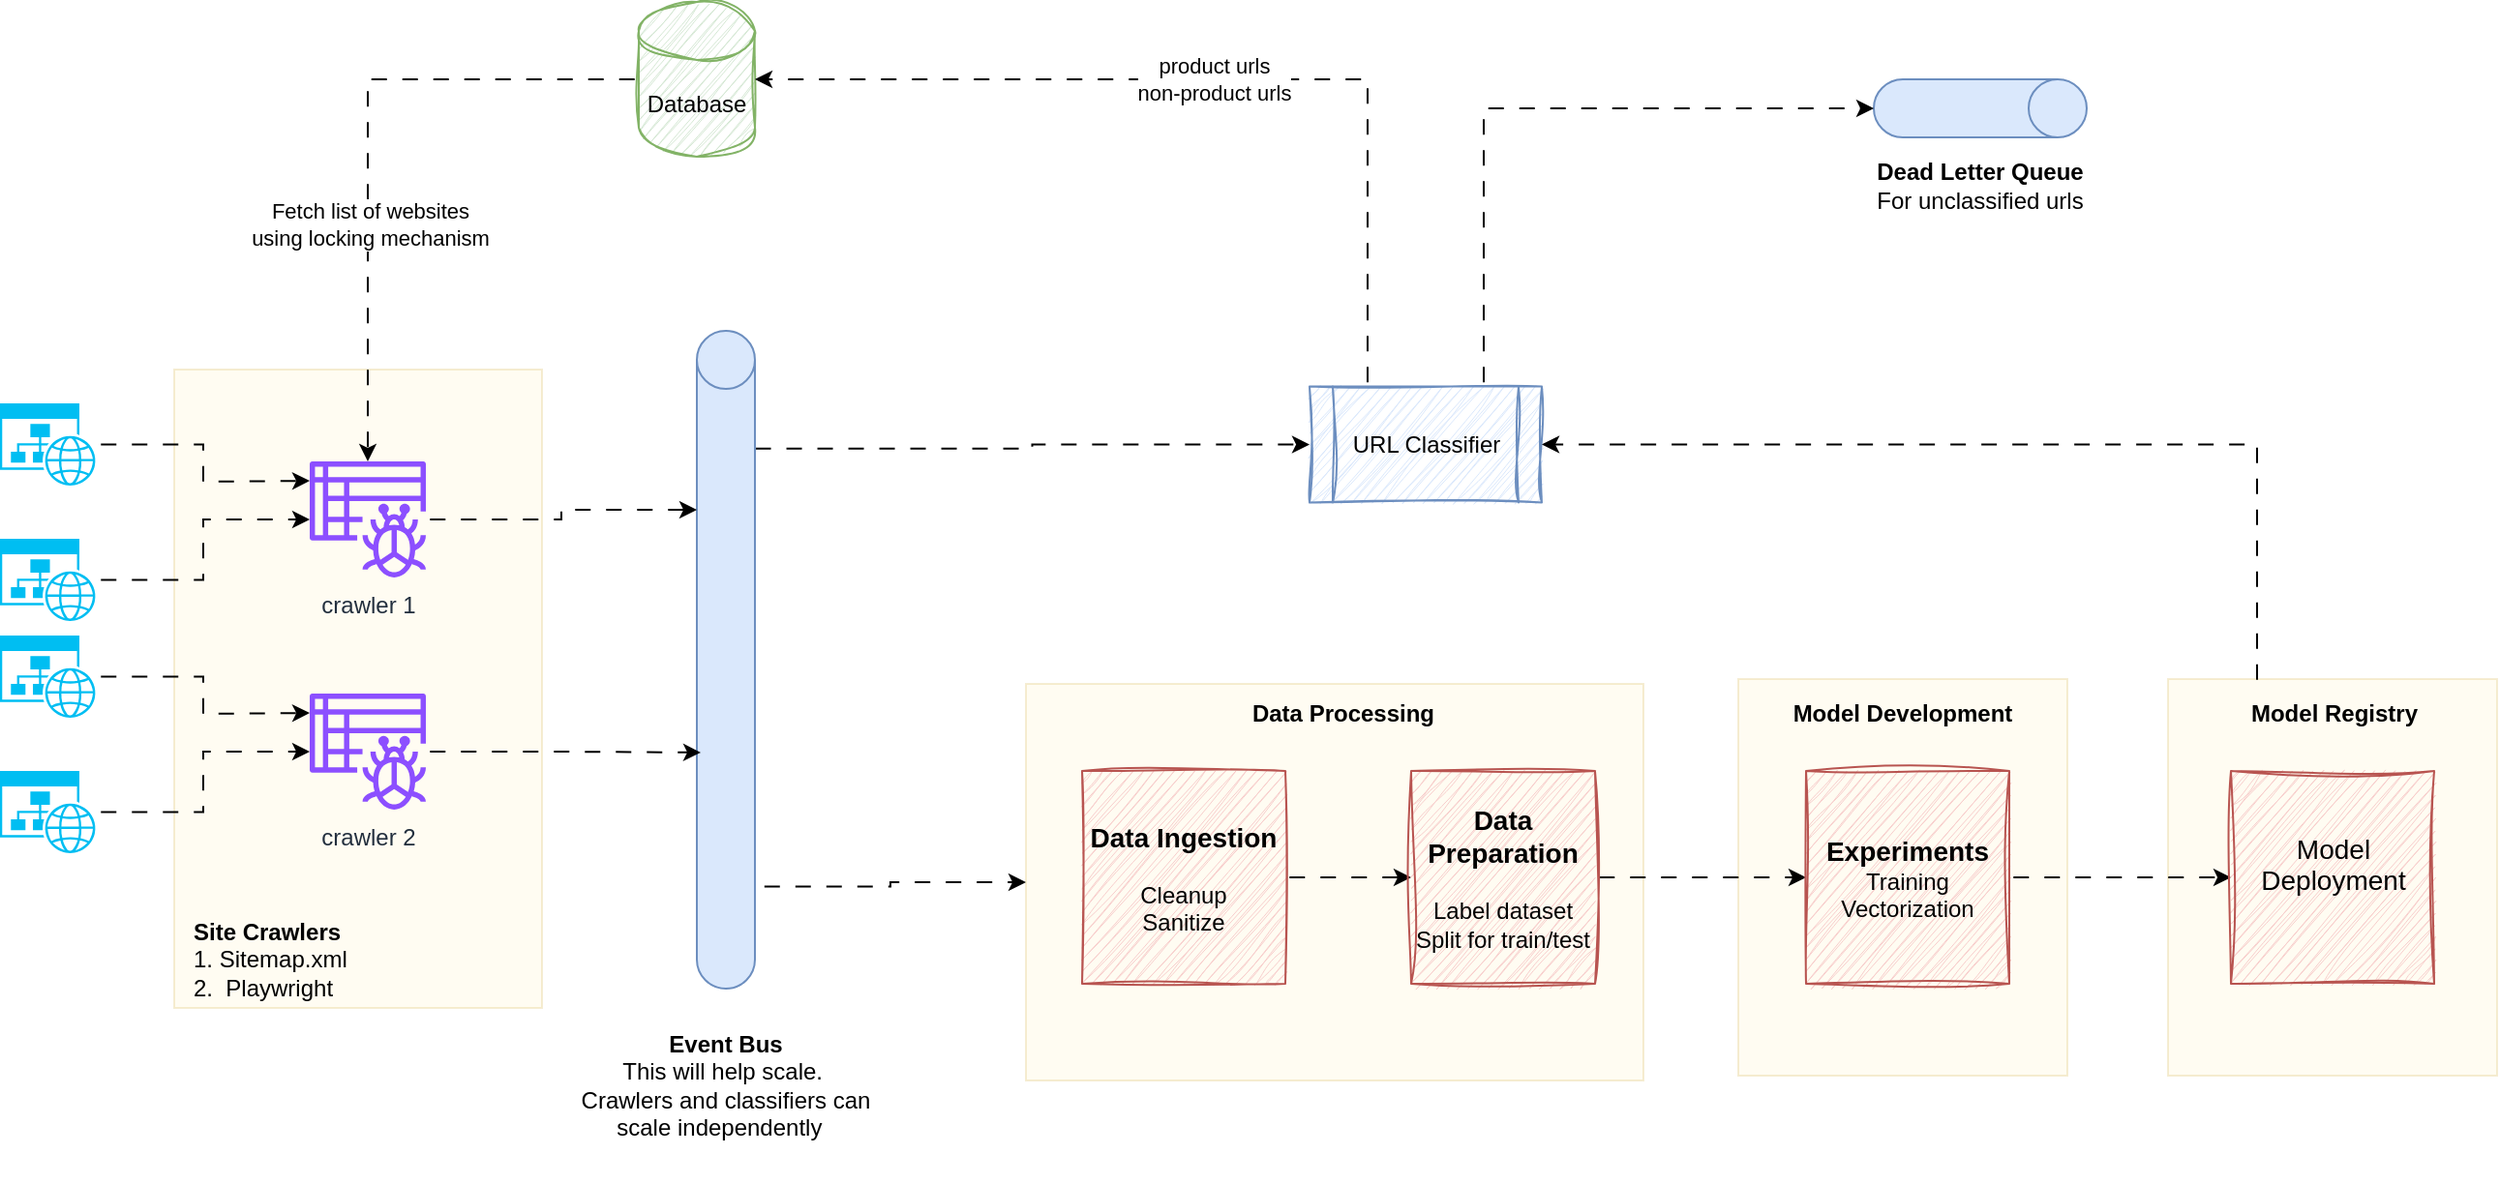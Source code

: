 <mxfile version="26.2.2">
  <diagram name="Page-1" id="IoX4amNwdEZZXgjaiEn2">
    <mxGraphModel dx="1580" dy="985" grid="1" gridSize="10" guides="1" tooltips="1" connect="1" arrows="1" fold="1" page="1" pageScale="1" pageWidth="827" pageHeight="1169" math="0" shadow="0">
      <root>
        <mxCell id="0" />
        <mxCell id="1" parent="0" />
        <mxCell id="FGNDSCWl6p4A-koqF6ui-56" value="" style="rounded=0;whiteSpace=wrap;html=1;fillColor=#fff2cc;strokeColor=#d6b656;opacity=25;" vertex="1" parent="1">
          <mxGeometry x="270" y="240" width="190" height="330" as="geometry" />
        </mxCell>
        <mxCell id="FGNDSCWl6p4A-koqF6ui-48" value="" style="rounded=0;whiteSpace=wrap;html=1;glass=0;fillColor=#fff2cc;strokeColor=#d6b656;opacity=25;" vertex="1" parent="1">
          <mxGeometry x="1300" y="400" width="170" height="205" as="geometry" />
        </mxCell>
        <mxCell id="FGNDSCWl6p4A-koqF6ui-47" value="" style="rounded=0;whiteSpace=wrap;html=1;glass=0;fillColor=#fff2cc;strokeColor=#d6b656;opacity=25;" vertex="1" parent="1">
          <mxGeometry x="1078" y="400" width="170" height="205" as="geometry" />
        </mxCell>
        <mxCell id="FGNDSCWl6p4A-koqF6ui-45" value="" style="rounded=0;whiteSpace=wrap;html=1;glass=0;fillColor=#fff2cc;strokeColor=#d6b656;opacity=25;" vertex="1" parent="1">
          <mxGeometry x="710" y="402.5" width="319" height="205" as="geometry" />
        </mxCell>
        <mxCell id="FGNDSCWl6p4A-koqF6ui-1" value="crawler 1" style="sketch=0;outlineConnect=0;fontColor=#232F3E;gradientColor=none;fillColor=#8C4FFF;strokeColor=none;dashed=0;verticalLabelPosition=bottom;verticalAlign=top;align=center;html=1;fontSize=12;fontStyle=0;aspect=fixed;pointerEvents=1;shape=mxgraph.aws4.glue_crawlers;" vertex="1" parent="1">
          <mxGeometry x="340" y="287.5" width="60" height="60" as="geometry" />
        </mxCell>
        <mxCell id="FGNDSCWl6p4A-koqF6ui-15" value="" style="edgeStyle=orthogonalEdgeStyle;rounded=0;orthogonalLoop=1;jettySize=auto;html=1;flowAnimation=1;fillColor=#d5e8d4;strokeColor=#000000;" edge="1" parent="1" source="FGNDSCWl6p4A-koqF6ui-4">
          <mxGeometry relative="1" as="geometry">
            <mxPoint x="340" y="297.5" as="targetPoint" />
          </mxGeometry>
        </mxCell>
        <mxCell id="FGNDSCWl6p4A-koqF6ui-4" value="" style="verticalLabelPosition=bottom;html=1;verticalAlign=top;align=center;strokeColor=none;fillColor=#00BEF2;shape=mxgraph.azure.website_generic;pointerEvents=1;" vertex="1" parent="1">
          <mxGeometry x="180" y="257.5" width="50" height="42.5" as="geometry" />
        </mxCell>
        <mxCell id="FGNDSCWl6p4A-koqF6ui-14" value="" style="edgeStyle=orthogonalEdgeStyle;rounded=0;orthogonalLoop=1;jettySize=auto;html=1;flowAnimation=1;" edge="1" parent="1" source="FGNDSCWl6p4A-koqF6ui-5" target="FGNDSCWl6p4A-koqF6ui-1">
          <mxGeometry relative="1" as="geometry" />
        </mxCell>
        <mxCell id="FGNDSCWl6p4A-koqF6ui-5" value="" style="verticalLabelPosition=bottom;html=1;verticalAlign=top;align=center;strokeColor=none;fillColor=#00BEF2;shape=mxgraph.azure.website_generic;pointerEvents=1;" vertex="1" parent="1">
          <mxGeometry x="180" y="327.5" width="50" height="42.5" as="geometry" />
        </mxCell>
        <mxCell id="FGNDSCWl6p4A-koqF6ui-17" value="crawler 2" style="sketch=0;outlineConnect=0;fontColor=#232F3E;gradientColor=none;fillColor=#8C4FFF;strokeColor=none;dashed=0;verticalLabelPosition=bottom;verticalAlign=top;align=center;html=1;fontSize=12;fontStyle=0;aspect=fixed;pointerEvents=1;shape=mxgraph.aws4.glue_crawlers;" vertex="1" parent="1">
          <mxGeometry x="340" y="407.5" width="60" height="60" as="geometry" />
        </mxCell>
        <mxCell id="FGNDSCWl6p4A-koqF6ui-18" value="" style="edgeStyle=orthogonalEdgeStyle;rounded=0;orthogonalLoop=1;jettySize=auto;html=1;flowAnimation=1;fillColor=#d5e8d4;strokeColor=#000000;" edge="1" parent="1" source="FGNDSCWl6p4A-koqF6ui-19">
          <mxGeometry relative="1" as="geometry">
            <mxPoint x="340" y="417.5" as="targetPoint" />
          </mxGeometry>
        </mxCell>
        <mxCell id="FGNDSCWl6p4A-koqF6ui-19" value="" style="verticalLabelPosition=bottom;html=1;verticalAlign=top;align=center;strokeColor=none;fillColor=#00BEF2;shape=mxgraph.azure.website_generic;pointerEvents=1;" vertex="1" parent="1">
          <mxGeometry x="180" y="377.5" width="50" height="42.5" as="geometry" />
        </mxCell>
        <mxCell id="FGNDSCWl6p4A-koqF6ui-20" value="" style="edgeStyle=orthogonalEdgeStyle;rounded=0;orthogonalLoop=1;jettySize=auto;html=1;flowAnimation=1;" edge="1" parent="1" source="FGNDSCWl6p4A-koqF6ui-21" target="FGNDSCWl6p4A-koqF6ui-17">
          <mxGeometry relative="1" as="geometry" />
        </mxCell>
        <mxCell id="FGNDSCWl6p4A-koqF6ui-21" value="" style="verticalLabelPosition=bottom;html=1;verticalAlign=top;align=center;strokeColor=none;fillColor=#00BEF2;shape=mxgraph.azure.website_generic;pointerEvents=1;" vertex="1" parent="1">
          <mxGeometry x="180" y="447.5" width="50" height="42.5" as="geometry" />
        </mxCell>
        <mxCell id="FGNDSCWl6p4A-koqF6ui-34" style="edgeStyle=orthogonalEdgeStyle;rounded=0;orthogonalLoop=1;jettySize=auto;html=1;entryX=0;entryY=0.5;entryDx=0;entryDy=0;flowAnimation=1;exitX=0.938;exitY=0.179;exitDx=0;exitDy=0;exitPerimeter=0;" edge="1" parent="1" source="FGNDSCWl6p4A-koqF6ui-27" target="FGNDSCWl6p4A-koqF6ui-33">
          <mxGeometry relative="1" as="geometry" />
        </mxCell>
        <mxCell id="FGNDSCWl6p4A-koqF6ui-51" style="edgeStyle=orthogonalEdgeStyle;rounded=0;orthogonalLoop=1;jettySize=auto;html=1;exitX=1.092;exitY=0.845;exitDx=0;exitDy=0;exitPerimeter=0;entryX=0;entryY=0.5;entryDx=0;entryDy=0;flowAnimation=1;" edge="1" parent="1" source="FGNDSCWl6p4A-koqF6ui-27" target="FGNDSCWl6p4A-koqF6ui-45">
          <mxGeometry relative="1" as="geometry" />
        </mxCell>
        <mxCell id="FGNDSCWl6p4A-koqF6ui-27" value="" style="shape=cylinder3;whiteSpace=wrap;html=1;boundedLbl=1;backgroundOutline=1;size=15;fillColor=#dae8fc;strokeColor=#6c8ebf;" vertex="1" parent="1">
          <mxGeometry x="540" y="220" width="30" height="340" as="geometry" />
        </mxCell>
        <mxCell id="FGNDSCWl6p4A-koqF6ui-28" style="edgeStyle=orthogonalEdgeStyle;rounded=0;orthogonalLoop=1;jettySize=auto;html=1;entryX=0;entryY=0;entryDx=0;entryDy=92.5;entryPerimeter=0;flowAnimation=1;" edge="1" parent="1" source="FGNDSCWl6p4A-koqF6ui-1" target="FGNDSCWl6p4A-koqF6ui-27">
          <mxGeometry relative="1" as="geometry">
            <mxPoint x="540" y="333.5" as="targetPoint" />
          </mxGeometry>
        </mxCell>
        <mxCell id="FGNDSCWl6p4A-koqF6ui-29" style="edgeStyle=orthogonalEdgeStyle;rounded=0;orthogonalLoop=1;jettySize=auto;html=1;entryX=0.067;entryY=0.641;entryDx=0;entryDy=0;entryPerimeter=0;flowAnimation=1;" edge="1" parent="1" source="FGNDSCWl6p4A-koqF6ui-17" target="FGNDSCWl6p4A-koqF6ui-27">
          <mxGeometry relative="1" as="geometry" />
        </mxCell>
        <mxCell id="FGNDSCWl6p4A-koqF6ui-33" value="URL Classifier" style="shape=process;whiteSpace=wrap;html=1;backgroundOutline=1;fillColor=#dae8fc;strokeColor=#6c8ebf;sketch=1;curveFitting=1;jiggle=2;" vertex="1" parent="1">
          <mxGeometry x="856.5" y="248.75" width="120" height="60" as="geometry" />
        </mxCell>
        <mxCell id="FGNDSCWl6p4A-koqF6ui-54" style="edgeStyle=orthogonalEdgeStyle;rounded=0;orthogonalLoop=1;jettySize=auto;html=1;exitX=0;exitY=0.5;exitDx=0;exitDy=0;exitPerimeter=0;flowAnimation=1;" edge="1" parent="1" source="FGNDSCWl6p4A-koqF6ui-35" target="FGNDSCWl6p4A-koqF6ui-1">
          <mxGeometry relative="1" as="geometry" />
        </mxCell>
        <mxCell id="FGNDSCWl6p4A-koqF6ui-55" value="Fetch list of websites&lt;div&gt;using locking mechanism&lt;/div&gt;" style="edgeLabel;html=1;align=center;verticalAlign=middle;resizable=0;points=[];" vertex="1" connectable="0" parent="FGNDSCWl6p4A-koqF6ui-54">
          <mxGeometry x="0.27" y="1" relative="1" as="geometry">
            <mxPoint as="offset" />
          </mxGeometry>
        </mxCell>
        <mxCell id="FGNDSCWl6p4A-koqF6ui-35" value="Database" style="shape=cylinder3;whiteSpace=wrap;html=1;boundedLbl=1;backgroundOutline=1;size=15;fillColor=#d5e8d4;strokeColor=#82b366;sketch=1;curveFitting=1;jiggle=2;" vertex="1" parent="1">
          <mxGeometry x="510" y="50" width="60" height="80" as="geometry" />
        </mxCell>
        <mxCell id="FGNDSCWl6p4A-koqF6ui-36" value="product urls&lt;div&gt;non-product urls&lt;/div&gt;" style="edgeStyle=orthogonalEdgeStyle;rounded=0;orthogonalLoop=1;jettySize=auto;html=1;exitX=0.25;exitY=0;exitDx=0;exitDy=0;entryX=1;entryY=0.5;entryDx=0;entryDy=0;entryPerimeter=0;flowAnimation=1;" edge="1" parent="1" source="FGNDSCWl6p4A-koqF6ui-33" target="FGNDSCWl6p4A-koqF6ui-35">
          <mxGeometry x="0.001" relative="1" as="geometry">
            <mxPoint as="offset" />
          </mxGeometry>
        </mxCell>
        <mxCell id="FGNDSCWl6p4A-koqF6ui-40" value="" style="edgeStyle=orthogonalEdgeStyle;rounded=0;orthogonalLoop=1;jettySize=auto;html=1;flowAnimation=1;" edge="1" parent="1" source="FGNDSCWl6p4A-koqF6ui-37" target="FGNDSCWl6p4A-koqF6ui-39">
          <mxGeometry relative="1" as="geometry" />
        </mxCell>
        <mxCell id="FGNDSCWl6p4A-koqF6ui-37" value="&lt;b&gt;&lt;font style=&quot;font-size: 14px;&quot;&gt;Data Ingestion&lt;/font&gt;&lt;/b&gt;&lt;div&gt;&lt;br&gt;&lt;/div&gt;&lt;div&gt;Cleanup&lt;/div&gt;&lt;div&gt;Sanitize&lt;/div&gt;" style="rounded=0;whiteSpace=wrap;html=1;fillColor=#f8cecc;strokeColor=#b85450;sketch=1;curveFitting=1;jiggle=2;" vertex="1" parent="1">
          <mxGeometry x="739" y="447.5" width="105" height="110" as="geometry" />
        </mxCell>
        <mxCell id="FGNDSCWl6p4A-koqF6ui-42" value="" style="edgeStyle=orthogonalEdgeStyle;rounded=0;orthogonalLoop=1;jettySize=auto;html=1;flowAnimation=1;" edge="1" parent="1" source="FGNDSCWl6p4A-koqF6ui-39" target="FGNDSCWl6p4A-koqF6ui-41">
          <mxGeometry relative="1" as="geometry" />
        </mxCell>
        <mxCell id="FGNDSCWl6p4A-koqF6ui-39" value="&lt;b&gt;&lt;font style=&quot;font-size: 14px;&quot;&gt;Data Preparation&lt;/font&gt;&lt;/b&gt;&lt;div&gt;&lt;br&gt;&lt;/div&gt;&lt;div&gt;Label dataset&lt;/div&gt;&lt;div&gt;Split for train/test&lt;/div&gt;" style="rounded=0;whiteSpace=wrap;html=1;sketch=1;curveFitting=1;jiggle=2;fillColor=#f8cecc;strokeColor=#b85450;" vertex="1" parent="1">
          <mxGeometry x="909" y="447.5" width="95" height="110" as="geometry" />
        </mxCell>
        <mxCell id="FGNDSCWl6p4A-koqF6ui-44" value="" style="edgeStyle=orthogonalEdgeStyle;rounded=0;orthogonalLoop=1;jettySize=auto;html=1;flowAnimation=1;" edge="1" parent="1" source="FGNDSCWl6p4A-koqF6ui-41" target="FGNDSCWl6p4A-koqF6ui-43">
          <mxGeometry relative="1" as="geometry" />
        </mxCell>
        <mxCell id="FGNDSCWl6p4A-koqF6ui-41" value="&lt;b&gt;&lt;font style=&quot;font-size: 14px;&quot;&gt;Experiments&lt;/font&gt;&lt;/b&gt;&lt;div&gt;Training&lt;/div&gt;&lt;div&gt;Vectorization&lt;/div&gt;" style="rounded=0;whiteSpace=wrap;html=1;fillColor=#f8cecc;strokeColor=#b85450;sketch=1;curveFitting=1;jiggle=2;" vertex="1" parent="1">
          <mxGeometry x="1113" y="447.5" width="105" height="110" as="geometry" />
        </mxCell>
        <mxCell id="FGNDSCWl6p4A-koqF6ui-43" value="&lt;font style=&quot;font-size: 14px;&quot;&gt;Model Deployment&lt;/font&gt;&lt;div&gt;&lt;br&gt;&lt;/div&gt;" style="rounded=0;whiteSpace=wrap;html=1;sketch=1;curveFitting=1;jiggle=2;fillColor=#f8cecc;strokeColor=#b85450;" vertex="1" parent="1">
          <mxGeometry x="1332.5" y="447.5" width="105" height="110" as="geometry" />
        </mxCell>
        <mxCell id="FGNDSCWl6p4A-koqF6ui-46" value="Data Processing" style="text;html=1;align=center;verticalAlign=middle;whiteSpace=wrap;rounded=0;fontStyle=1" vertex="1" parent="1">
          <mxGeometry x="809" y="402.5" width="130" height="30" as="geometry" />
        </mxCell>
        <mxCell id="FGNDSCWl6p4A-koqF6ui-49" value="Model Development" style="text;html=1;align=center;verticalAlign=middle;whiteSpace=wrap;rounded=0;fontStyle=1" vertex="1" parent="1">
          <mxGeometry x="1098" y="402.5" width="130" height="30" as="geometry" />
        </mxCell>
        <mxCell id="FGNDSCWl6p4A-koqF6ui-52" style="edgeStyle=orthogonalEdgeStyle;rounded=0;orthogonalLoop=1;jettySize=auto;html=1;flowAnimation=1;entryX=1;entryY=0.5;entryDx=0;entryDy=0;" edge="1" parent="1" source="FGNDSCWl6p4A-koqF6ui-50" target="FGNDSCWl6p4A-koqF6ui-33">
          <mxGeometry relative="1" as="geometry">
            <mxPoint x="840" y="320" as="targetPoint" />
            <Array as="points">
              <mxPoint x="1346" y="279" />
            </Array>
          </mxGeometry>
        </mxCell>
        <mxCell id="FGNDSCWl6p4A-koqF6ui-50" value="Model Registry" style="text;html=1;align=center;verticalAlign=middle;whiteSpace=wrap;rounded=0;fontStyle=1" vertex="1" parent="1">
          <mxGeometry x="1321" y="402.5" width="130" height="30" as="geometry" />
        </mxCell>
        <mxCell id="FGNDSCWl6p4A-koqF6ui-53" value="&lt;b&gt;Event Bus&lt;/b&gt;&lt;div&gt;This will help scale.&amp;nbsp;&lt;/div&gt;&lt;div&gt;&lt;span style=&quot;background-color: transparent; color: light-dark(rgb(0, 0, 0), rgb(255, 255, 255));&quot;&gt;Crawlers and&amp;nbsp;&lt;/span&gt;&lt;span style=&quot;background-color: transparent; color: light-dark(rgb(0, 0, 0), rgb(255, 255, 255));&quot;&gt;classifiers&lt;/span&gt;&lt;span style=&quot;background-color: transparent; color: light-dark(rgb(0, 0, 0), rgb(255, 255, 255));&quot;&gt;&amp;nbsp;can scale independently&amp;nbsp;&amp;nbsp;&lt;/span&gt;&lt;/div&gt;" style="text;html=1;align=center;verticalAlign=middle;whiteSpace=wrap;rounded=0;" vertex="1" parent="1">
          <mxGeometry x="475" y="560" width="160" height="100" as="geometry" />
        </mxCell>
        <mxCell id="FGNDSCWl6p4A-koqF6ui-57" value="&lt;b&gt;Site Crawlers&lt;/b&gt;&lt;div&gt;1. Sitemap.xml&lt;/div&gt;&lt;div&gt;2.&amp;nbsp; Playwright&lt;/div&gt;" style="text;html=1;align=left;verticalAlign=middle;whiteSpace=wrap;rounded=0;" vertex="1" parent="1">
          <mxGeometry x="278" y="530" width="130" height="30" as="geometry" />
        </mxCell>
        <mxCell id="FGNDSCWl6p4A-koqF6ui-58" value="" style="shape=cylinder3;whiteSpace=wrap;html=1;boundedLbl=1;backgroundOutline=1;size=15;fillColor=#dae8fc;strokeColor=#6c8ebf;rotation=90;" vertex="1" parent="1">
          <mxGeometry x="1188" y="50" width="30" height="110" as="geometry" />
        </mxCell>
        <mxCell id="FGNDSCWl6p4A-koqF6ui-59" style="edgeStyle=orthogonalEdgeStyle;rounded=0;orthogonalLoop=1;jettySize=auto;html=1;exitX=0.75;exitY=0;exitDx=0;exitDy=0;entryX=0.5;entryY=1;entryDx=0;entryDy=0;entryPerimeter=0;flowAnimation=1;" edge="1" parent="1" source="FGNDSCWl6p4A-koqF6ui-33" target="FGNDSCWl6p4A-koqF6ui-58">
          <mxGeometry relative="1" as="geometry" />
        </mxCell>
        <mxCell id="FGNDSCWl6p4A-koqF6ui-60" value="&lt;b&gt;Dead Letter Queue&lt;/b&gt;&lt;div&gt;For unclassified urls&lt;/div&gt;" style="text;html=1;align=center;verticalAlign=middle;whiteSpace=wrap;rounded=0;" vertex="1" parent="1">
          <mxGeometry x="1137" y="120" width="132" height="50" as="geometry" />
        </mxCell>
      </root>
    </mxGraphModel>
  </diagram>
</mxfile>

